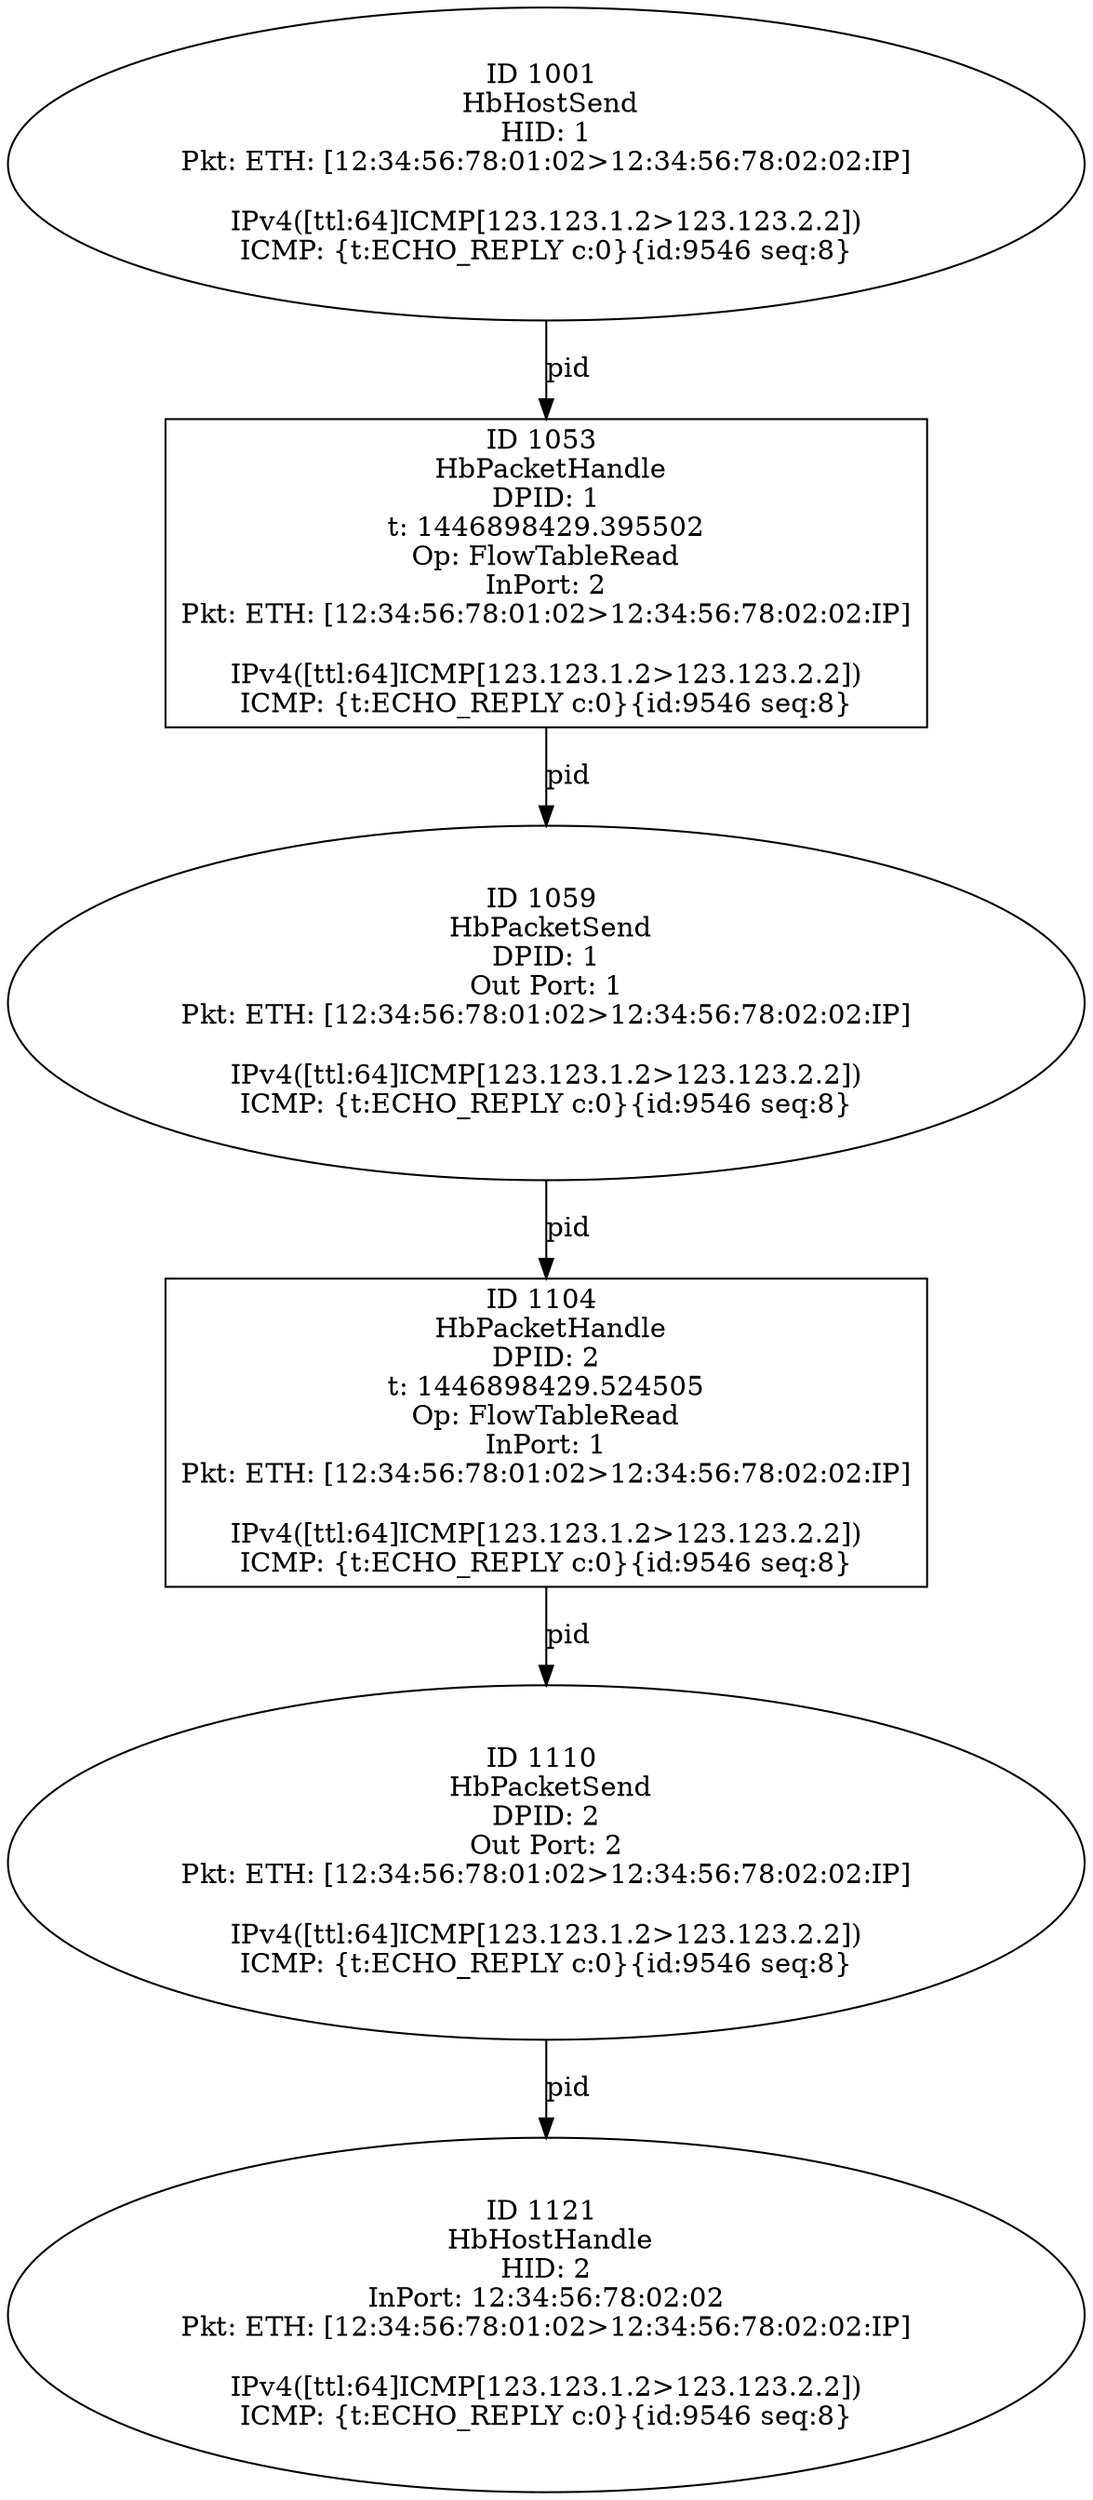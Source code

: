 strict digraph G {
1121 [shape=oval, event=<hb_events.HbHostHandle object at 0x10f9d0950>, label="ID 1121 
 HbHostHandle
HID: 2
InPort: 12:34:56:78:02:02
Pkt: ETH: [12:34:56:78:01:02>12:34:56:78:02:02:IP]

IPv4([ttl:64]ICMP[123.123.1.2>123.123.2.2])
ICMP: {t:ECHO_REPLY c:0}{id:9546 seq:8}"];
1059 [shape=oval, event=<hb_events.HbPacketSend object at 0x10fa48510>, label="ID 1059 
 HbPacketSend
DPID: 1
Out Port: 1
Pkt: ETH: [12:34:56:78:01:02>12:34:56:78:02:02:IP]

IPv4([ttl:64]ICMP[123.123.1.2>123.123.2.2])
ICMP: {t:ECHO_REPLY c:0}{id:9546 seq:8}"];
1001 [shape=oval, event=<hb_events.HbHostSend object at 0x10f97bf50>, label="ID 1001 
 HbHostSend
HID: 1
Pkt: ETH: [12:34:56:78:01:02>12:34:56:78:02:02:IP]

IPv4([ttl:64]ICMP[123.123.1.2>123.123.2.2])
ICMP: {t:ECHO_REPLY c:0}{id:9546 seq:8}"];
1104 [shape=box, event=<hb_events.HbPacketHandle object at 0x10f9d0250>, label="ID 1104 
 HbPacketHandle
DPID: 2
t: 1446898429.524505
Op: FlowTableRead
InPort: 1
Pkt: ETH: [12:34:56:78:01:02>12:34:56:78:02:02:IP]

IPv4([ttl:64]ICMP[123.123.1.2>123.123.2.2])
ICMP: {t:ECHO_REPLY c:0}{id:9546 seq:8}"];
1110 [shape=oval, event=<hb_events.HbPacketSend object at 0x10f9d0610>, label="ID 1110 
 HbPacketSend
DPID: 2
Out Port: 2
Pkt: ETH: [12:34:56:78:01:02>12:34:56:78:02:02:IP]

IPv4([ttl:64]ICMP[123.123.1.2>123.123.2.2])
ICMP: {t:ECHO_REPLY c:0}{id:9546 seq:8}"];
1053 [shape=box, event=<hb_events.HbPacketHandle object at 0x10fa40310>, label="ID 1053 
 HbPacketHandle
DPID: 1
t: 1446898429.395502
Op: FlowTableRead
InPort: 2
Pkt: ETH: [12:34:56:78:01:02>12:34:56:78:02:02:IP]

IPv4([ttl:64]ICMP[123.123.1.2>123.123.2.2])
ICMP: {t:ECHO_REPLY c:0}{id:9546 seq:8}"];
1059 -> 1104  [rel=pid, label=pid];
1001 -> 1053  [rel=pid, label=pid];
1104 -> 1110  [rel=pid, label=pid];
1110 -> 1121  [rel=pid, label=pid];
1053 -> 1059  [rel=pid, label=pid];
}
